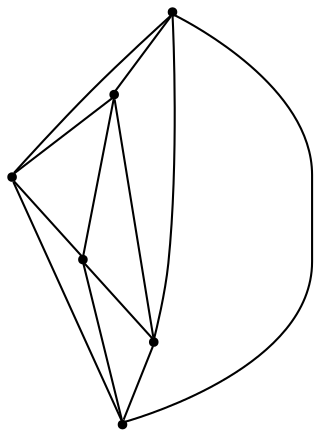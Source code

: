 graph {
  node [shape=point,comment="{\"directed\":false,\"doi\":\"10.1007/978-3-319-73915-1_36\",\"figure\":\"1 (1)\"}"]

  v0 [pos="330.17029223531586,462.70954858029916"]
  v1 [pos="419.3303469915073,308.197135338714"]
  v2 [pos="368.87438418472357,382.05496421393394"]
  v3 [pos="291.4016421448404,382.0549642139339"]
  v4 [pos="330.1411369458014,314.99493207743785"]
  v5 [pos="240.93316831687466,308.21470937227133"]

  v0 -- v1 [id="-1",pos="330.17029223531586,462.70954858029916 378.6811727787951,491.03765866406167 433.3940463112605,476.3646680357251 458.09798761585176,433.5708709731991 482.801928920443,390.7770898075827 468.13290760696674,336.06485502369685 419.3303469915073,308.197135338714"]
  v2 -- v3 [id="-3",pos="368.87438418472357,382.05496421393394 343.15665317063997,394.41812194286155 311.98032192151123,394.2627517748801 291.4016421448404,382.0549642139339"]
  v2 -- v1 [id="-4",pos="368.87438418472357,382.05496421393394 384.5836008535463,374.5551535510593 398.2537843906522,362.3782166892764 407.61495204023316,346.16219047258664 414.5566503028216,334.1361568607856 418.38951791446647,321.1693887142209 419.3303469915073,308.197135338714"]
  v1 -- v5 [id="-5",pos="419.3303469915073,308.197135338714 421.85430242511205,274.9858864472071 405.62486138896014,241.71039634527875 374.8555663932538,223.948370991295 332.0570639195914,199.25725921458036 277.33586030440756,213.92190396537956 252.63609993827998,256.7157169248151 243.27584813397038,272.9313124728123 239.56940360816895,290.8597259767546 240.93316831687466,308.21470937227133"]
  v0 -- v5 [id="-7",pos="330.17029223531586,462.70954858029916 302.6643319458632,481.51442932504784 265.7170033843727,484.11433410050483 234.93744025779597,466.346387918251 192.14311872259725,441.6510793574033 177.46994826486622,386.9347113770227 202.16972452809821,344.14089841758715 211.53659953112515,327.9149751089078 225.21895629410048,315.73307756781185 240.93316831687466,308.21470937227133"]
  v0 -- v2 [id="-8",pos="330.17029223531586,462.70954858029916 340.91543824932955,455.3997067802899 350.2169643096569,445.6020149190008 357.15274167141064,433.58740375917785 366.518625368936,417.36205158235646 370.2244927370242,399.42181511525746 368.87438418472357,382.05496421393394"]
  v3 -- v4 [id="-9",pos="291.4016421448404,382.0549642139339 292.35385610698626,369.0958020515418 296.1848943657826,356.14250597468015 303.1191196167942,344.1285624157415 310.06093209455855,332.1014646150568 319.3740694276752,322.2958974033943 330.1411369458014,314.99493207743785"]
  v0 -- v3 [id="-10",pos="330.17029223531586,462.70954858029916 305.1066294338725,448.56868683892617 288.8744294653764,415.27673733302373 291.4016421448404,382.0549642139339"]
  v4 -- v2 [id="-11",pos="330.1411369458014,314.99493207743785 350.96053129295285,326.7156309531072 366.686439958179,353.618040155832 368.87438418472357,382.05496421393394"]
  v4 -- v1 [id="-13",pos="330.1411369458014,314.99493207743785 357.63567288801823,296.1990942716968 394.56851527254474,293.6076671164607 419.3303469915073,308.197135338714"]
  v3 -- v5 [id="-14",pos="291.4016421448404,382.0549642139339 258.82270176290547,363.5834165376163 243.0934002281773,336.66590049419983 240.93316831687466,308.21470937227133"]
  v5 -- v4 [id="-16",pos="240.93316831687466,308.21470937227133 266.6563602478273,295.8857030920401 297.82258675528317,296.0476595140899 330.1411369458014,314.99493207743785"]
}